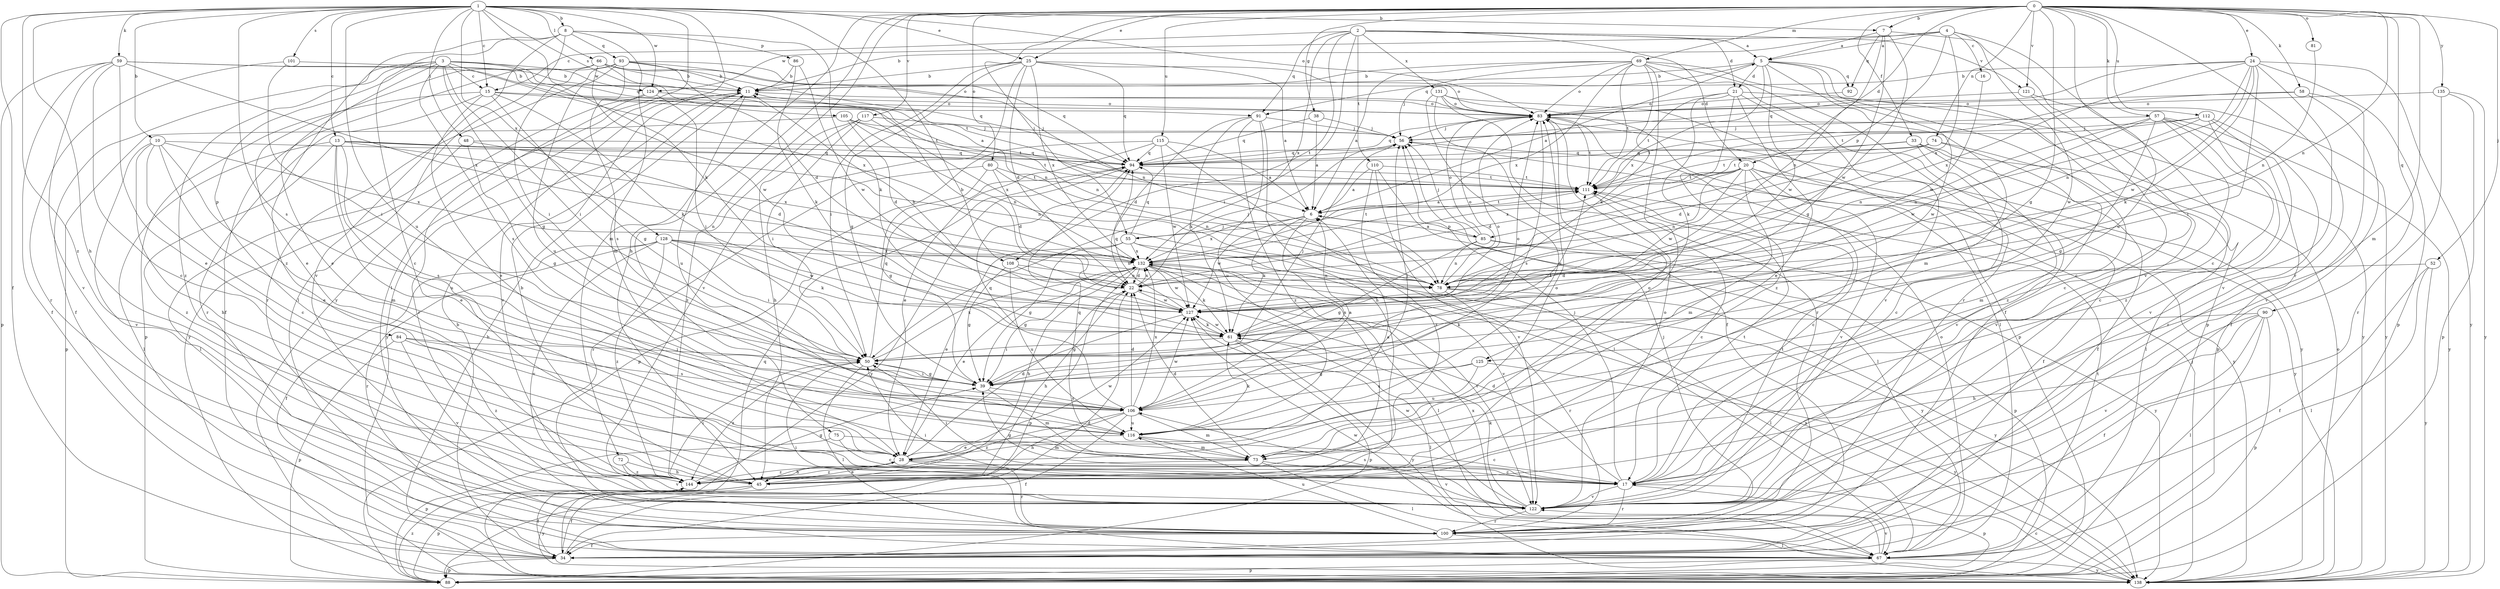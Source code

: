 strict digraph  {
0;
1;
2;
3;
4;
5;
6;
7;
8;
10;
11;
13;
15;
16;
17;
20;
21;
22;
24;
25;
28;
33;
34;
38;
39;
45;
48;
50;
52;
55;
56;
57;
58;
59;
61;
66;
67;
69;
72;
73;
74;
75;
78;
80;
81;
83;
84;
85;
86;
88;
90;
91;
92;
93;
94;
100;
101;
105;
106;
108;
110;
111;
112;
115;
116;
117;
121;
122;
124;
125;
127;
128;
131;
132;
135;
138;
144;
0 -> 7  [label=b];
0 -> 20  [label=d];
0 -> 24  [label=e];
0 -> 25  [label=e];
0 -> 33  [label=f];
0 -> 38  [label=g];
0 -> 39  [label=g];
0 -> 45  [label=h];
0 -> 52  [label=j];
0 -> 55  [label=j];
0 -> 57  [label=k];
0 -> 58  [label=k];
0 -> 69  [label=m];
0 -> 72  [label=m];
0 -> 73  [label=m];
0 -> 74  [label=n];
0 -> 75  [label=n];
0 -> 78  [label=n];
0 -> 80  [label=o];
0 -> 81  [label=o];
0 -> 90  [label=q];
0 -> 100  [label=r];
0 -> 112  [label=u];
0 -> 115  [label=u];
0 -> 116  [label=u];
0 -> 117  [label=v];
0 -> 121  [label=v];
0 -> 135  [label=y];
1 -> 7  [label=b];
1 -> 8  [label=b];
1 -> 10  [label=b];
1 -> 13  [label=c];
1 -> 15  [label=c];
1 -> 25  [label=e];
1 -> 34  [label=f];
1 -> 45  [label=h];
1 -> 48  [label=i];
1 -> 59  [label=k];
1 -> 61  [label=k];
1 -> 66  [label=l];
1 -> 67  [label=l];
1 -> 83  [label=o];
1 -> 101  [label=s];
1 -> 105  [label=s];
1 -> 106  [label=s];
1 -> 108  [label=t];
1 -> 116  [label=u];
1 -> 124  [label=w];
1 -> 128  [label=x];
1 -> 138  [label=y];
1 -> 144  [label=z];
2 -> 5  [label=a];
2 -> 15  [label=c];
2 -> 20  [label=d];
2 -> 21  [label=d];
2 -> 50  [label=i];
2 -> 91  [label=q];
2 -> 108  [label=t];
2 -> 110  [label=t];
2 -> 121  [label=v];
2 -> 131  [label=x];
2 -> 132  [label=x];
3 -> 15  [label=c];
3 -> 28  [label=e];
3 -> 34  [label=f];
3 -> 39  [label=g];
3 -> 50  [label=i];
3 -> 78  [label=n];
3 -> 84  [label=p];
3 -> 91  [label=q];
3 -> 106  [label=s];
3 -> 124  [label=w];
3 -> 132  [label=x];
3 -> 144  [label=z];
4 -> 5  [label=a];
4 -> 11  [label=b];
4 -> 16  [label=c];
4 -> 17  [label=c];
4 -> 85  [label=p];
4 -> 124  [label=w];
4 -> 125  [label=w];
4 -> 132  [label=x];
5 -> 11  [label=b];
5 -> 17  [label=c];
5 -> 21  [label=d];
5 -> 73  [label=m];
5 -> 91  [label=q];
5 -> 92  [label=q];
5 -> 125  [label=w];
5 -> 127  [label=w];
5 -> 132  [label=x];
6 -> 5  [label=a];
6 -> 55  [label=j];
6 -> 61  [label=k];
6 -> 85  [label=p];
6 -> 106  [label=s];
6 -> 111  [label=t];
6 -> 127  [label=w];
6 -> 132  [label=x];
7 -> 5  [label=a];
7 -> 39  [label=g];
7 -> 78  [label=n];
7 -> 92  [label=q];
7 -> 122  [label=v];
7 -> 127  [label=w];
8 -> 17  [label=c];
8 -> 61  [label=k];
8 -> 67  [label=l];
8 -> 73  [label=m];
8 -> 86  [label=p];
8 -> 93  [label=q];
8 -> 122  [label=v];
8 -> 144  [label=z];
10 -> 17  [label=c];
10 -> 28  [label=e];
10 -> 45  [label=h];
10 -> 73  [label=m];
10 -> 94  [label=q];
10 -> 122  [label=v];
10 -> 132  [label=x];
11 -> 83  [label=o];
11 -> 116  [label=u];
11 -> 122  [label=v];
11 -> 138  [label=y];
13 -> 28  [label=e];
13 -> 67  [label=l];
13 -> 78  [label=n];
13 -> 94  [label=q];
13 -> 106  [label=s];
13 -> 111  [label=t];
13 -> 116  [label=u];
13 -> 132  [label=x];
13 -> 144  [label=z];
15 -> 28  [label=e];
15 -> 39  [label=g];
15 -> 61  [label=k];
15 -> 78  [label=n];
15 -> 83  [label=o];
15 -> 88  [label=p];
15 -> 100  [label=r];
16 -> 127  [label=w];
17 -> 22  [label=d];
17 -> 39  [label=g];
17 -> 50  [label=i];
17 -> 56  [label=j];
17 -> 88  [label=p];
17 -> 100  [label=r];
17 -> 111  [label=t];
17 -> 122  [label=v];
20 -> 17  [label=c];
20 -> 22  [label=d];
20 -> 34  [label=f];
20 -> 73  [label=m];
20 -> 78  [label=n];
20 -> 111  [label=t];
20 -> 122  [label=v];
20 -> 127  [label=w];
20 -> 132  [label=x];
20 -> 138  [label=y];
21 -> 28  [label=e];
21 -> 61  [label=k];
21 -> 83  [label=o];
21 -> 111  [label=t];
21 -> 122  [label=v];
21 -> 138  [label=y];
21 -> 144  [label=z];
22 -> 11  [label=b];
22 -> 45  [label=h];
22 -> 56  [label=j];
22 -> 127  [label=w];
22 -> 132  [label=x];
24 -> 11  [label=b];
24 -> 50  [label=i];
24 -> 61  [label=k];
24 -> 78  [label=n];
24 -> 88  [label=p];
24 -> 94  [label=q];
24 -> 122  [label=v];
24 -> 127  [label=w];
24 -> 132  [label=x];
24 -> 138  [label=y];
25 -> 6  [label=a];
25 -> 11  [label=b];
25 -> 22  [label=d];
25 -> 39  [label=g];
25 -> 50  [label=i];
25 -> 83  [label=o];
25 -> 94  [label=q];
25 -> 122  [label=v];
25 -> 132  [label=x];
28 -> 6  [label=a];
28 -> 17  [label=c];
28 -> 22  [label=d];
28 -> 45  [label=h];
28 -> 83  [label=o];
28 -> 100  [label=r];
28 -> 127  [label=w];
28 -> 144  [label=z];
33 -> 17  [label=c];
33 -> 34  [label=f];
33 -> 67  [label=l];
33 -> 94  [label=q];
33 -> 111  [label=t];
33 -> 122  [label=v];
34 -> 11  [label=b];
34 -> 22  [label=d];
34 -> 88  [label=p];
34 -> 94  [label=q];
38 -> 6  [label=a];
38 -> 56  [label=j];
38 -> 94  [label=q];
39 -> 50  [label=i];
39 -> 73  [label=m];
39 -> 106  [label=s];
45 -> 11  [label=b];
45 -> 28  [label=e];
45 -> 34  [label=f];
45 -> 88  [label=p];
45 -> 138  [label=y];
48 -> 22  [label=d];
48 -> 39  [label=g];
48 -> 67  [label=l];
48 -> 94  [label=q];
50 -> 39  [label=g];
50 -> 56  [label=j];
50 -> 67  [label=l];
50 -> 83  [label=o];
50 -> 94  [label=q];
50 -> 111  [label=t];
50 -> 132  [label=x];
50 -> 144  [label=z];
52 -> 22  [label=d];
52 -> 34  [label=f];
52 -> 67  [label=l];
52 -> 138  [label=y];
55 -> 28  [label=e];
55 -> 39  [label=g];
55 -> 94  [label=q];
55 -> 111  [label=t];
55 -> 122  [label=v];
55 -> 132  [label=x];
55 -> 138  [label=y];
56 -> 94  [label=q];
56 -> 138  [label=y];
57 -> 17  [label=c];
57 -> 39  [label=g];
57 -> 56  [label=j];
57 -> 78  [label=n];
57 -> 88  [label=p];
57 -> 127  [label=w];
57 -> 138  [label=y];
57 -> 144  [label=z];
58 -> 34  [label=f];
58 -> 83  [label=o];
58 -> 111  [label=t];
58 -> 122  [label=v];
59 -> 6  [label=a];
59 -> 11  [label=b];
59 -> 17  [label=c];
59 -> 28  [label=e];
59 -> 34  [label=f];
59 -> 88  [label=p];
59 -> 122  [label=v];
59 -> 132  [label=x];
61 -> 50  [label=i];
61 -> 67  [label=l];
61 -> 83  [label=o];
61 -> 88  [label=p];
61 -> 127  [label=w];
61 -> 138  [label=y];
66 -> 11  [label=b];
66 -> 28  [label=e];
66 -> 50  [label=i];
66 -> 83  [label=o];
66 -> 94  [label=q];
66 -> 111  [label=t];
66 -> 127  [label=w];
67 -> 83  [label=o];
67 -> 88  [label=p];
67 -> 111  [label=t];
67 -> 122  [label=v];
67 -> 127  [label=w];
67 -> 132  [label=x];
67 -> 138  [label=y];
69 -> 6  [label=a];
69 -> 11  [label=b];
69 -> 34  [label=f];
69 -> 56  [label=j];
69 -> 61  [label=k];
69 -> 83  [label=o];
69 -> 88  [label=p];
69 -> 100  [label=r];
69 -> 111  [label=t];
69 -> 132  [label=x];
69 -> 144  [label=z];
72 -> 45  [label=h];
72 -> 122  [label=v];
72 -> 144  [label=z];
73 -> 22  [label=d];
73 -> 67  [label=l];
73 -> 83  [label=o];
73 -> 94  [label=q];
73 -> 122  [label=v];
73 -> 144  [label=z];
74 -> 22  [label=d];
74 -> 73  [label=m];
74 -> 94  [label=q];
74 -> 111  [label=t];
74 -> 122  [label=v];
75 -> 17  [label=c];
75 -> 73  [label=m];
75 -> 88  [label=p];
78 -> 67  [label=l];
78 -> 83  [label=o];
78 -> 100  [label=r];
78 -> 138  [label=y];
80 -> 22  [label=d];
80 -> 39  [label=g];
80 -> 78  [label=n];
80 -> 100  [label=r];
80 -> 111  [label=t];
81 -> 78  [label=n];
83 -> 56  [label=j];
83 -> 94  [label=q];
83 -> 106  [label=s];
83 -> 111  [label=t];
83 -> 138  [label=y];
84 -> 50  [label=i];
84 -> 88  [label=p];
84 -> 106  [label=s];
84 -> 122  [label=v];
84 -> 144  [label=z];
85 -> 6  [label=a];
85 -> 39  [label=g];
85 -> 56  [label=j];
85 -> 78  [label=n];
85 -> 83  [label=o];
85 -> 88  [label=p];
85 -> 138  [label=y];
86 -> 11  [label=b];
86 -> 61  [label=k];
86 -> 127  [label=w];
88 -> 144  [label=z];
90 -> 34  [label=f];
90 -> 45  [label=h];
90 -> 61  [label=k];
90 -> 67  [label=l];
90 -> 88  [label=p];
90 -> 122  [label=v];
91 -> 22  [label=d];
91 -> 45  [label=h];
91 -> 56  [label=j];
91 -> 61  [label=k];
91 -> 116  [label=u];
91 -> 144  [label=z];
92 -> 83  [label=o];
93 -> 11  [label=b];
93 -> 22  [label=d];
93 -> 34  [label=f];
93 -> 78  [label=n];
93 -> 94  [label=q];
93 -> 100  [label=r];
93 -> 106  [label=s];
93 -> 116  [label=u];
94 -> 111  [label=t];
94 -> 138  [label=y];
100 -> 34  [label=f];
100 -> 50  [label=i];
100 -> 56  [label=j];
100 -> 67  [label=l];
100 -> 116  [label=u];
101 -> 11  [label=b];
101 -> 50  [label=i];
101 -> 100  [label=r];
105 -> 22  [label=d];
105 -> 56  [label=j];
105 -> 78  [label=n];
105 -> 88  [label=p];
105 -> 111  [label=t];
106 -> 6  [label=a];
106 -> 22  [label=d];
106 -> 34  [label=f];
106 -> 45  [label=h];
106 -> 56  [label=j];
106 -> 73  [label=m];
106 -> 94  [label=q];
106 -> 116  [label=u];
106 -> 127  [label=w];
106 -> 132  [label=x];
106 -> 144  [label=z];
108 -> 39  [label=g];
108 -> 78  [label=n];
108 -> 116  [label=u];
108 -> 127  [label=w];
110 -> 6  [label=a];
110 -> 67  [label=l];
110 -> 111  [label=t];
110 -> 122  [label=v];
110 -> 144  [label=z];
111 -> 6  [label=a];
111 -> 17  [label=c];
112 -> 56  [label=j];
112 -> 78  [label=n];
112 -> 100  [label=r];
112 -> 111  [label=t];
112 -> 122  [label=v];
112 -> 144  [label=z];
115 -> 6  [label=a];
115 -> 28  [label=e];
115 -> 67  [label=l];
115 -> 88  [label=p];
115 -> 94  [label=q];
115 -> 127  [label=w];
116 -> 17  [label=c];
116 -> 28  [label=e];
116 -> 61  [label=k];
116 -> 73  [label=m];
117 -> 45  [label=h];
117 -> 50  [label=i];
117 -> 56  [label=j];
117 -> 132  [label=x];
117 -> 144  [label=z];
121 -> 17  [label=c];
121 -> 83  [label=o];
121 -> 138  [label=y];
122 -> 50  [label=i];
122 -> 61  [label=k];
122 -> 83  [label=o];
122 -> 100  [label=r];
122 -> 106  [label=s];
122 -> 111  [label=t];
122 -> 127  [label=w];
124 -> 50  [label=i];
124 -> 83  [label=o];
124 -> 100  [label=r];
124 -> 138  [label=y];
125 -> 39  [label=g];
125 -> 106  [label=s];
125 -> 116  [label=u];
125 -> 138  [label=y];
127 -> 11  [label=b];
127 -> 39  [label=g];
127 -> 61  [label=k];
127 -> 94  [label=q];
128 -> 34  [label=f];
128 -> 50  [label=i];
128 -> 61  [label=k];
128 -> 78  [label=n];
128 -> 100  [label=r];
128 -> 122  [label=v];
128 -> 127  [label=w];
128 -> 132  [label=x];
128 -> 144  [label=z];
131 -> 34  [label=f];
131 -> 67  [label=l];
131 -> 83  [label=o];
131 -> 88  [label=p];
131 -> 100  [label=r];
131 -> 116  [label=u];
132 -> 22  [label=d];
132 -> 28  [label=e];
132 -> 39  [label=g];
132 -> 45  [label=h];
132 -> 61  [label=k];
132 -> 67  [label=l];
132 -> 78  [label=n];
132 -> 88  [label=p];
132 -> 122  [label=v];
132 -> 127  [label=w];
135 -> 83  [label=o];
135 -> 88  [label=p];
135 -> 100  [label=r];
135 -> 138  [label=y];
138 -> 11  [label=b];
138 -> 17  [label=c];
138 -> 56  [label=j];
138 -> 83  [label=o];
138 -> 132  [label=x];
144 -> 34  [label=f];
144 -> 39  [label=g];
144 -> 50  [label=i];
}
